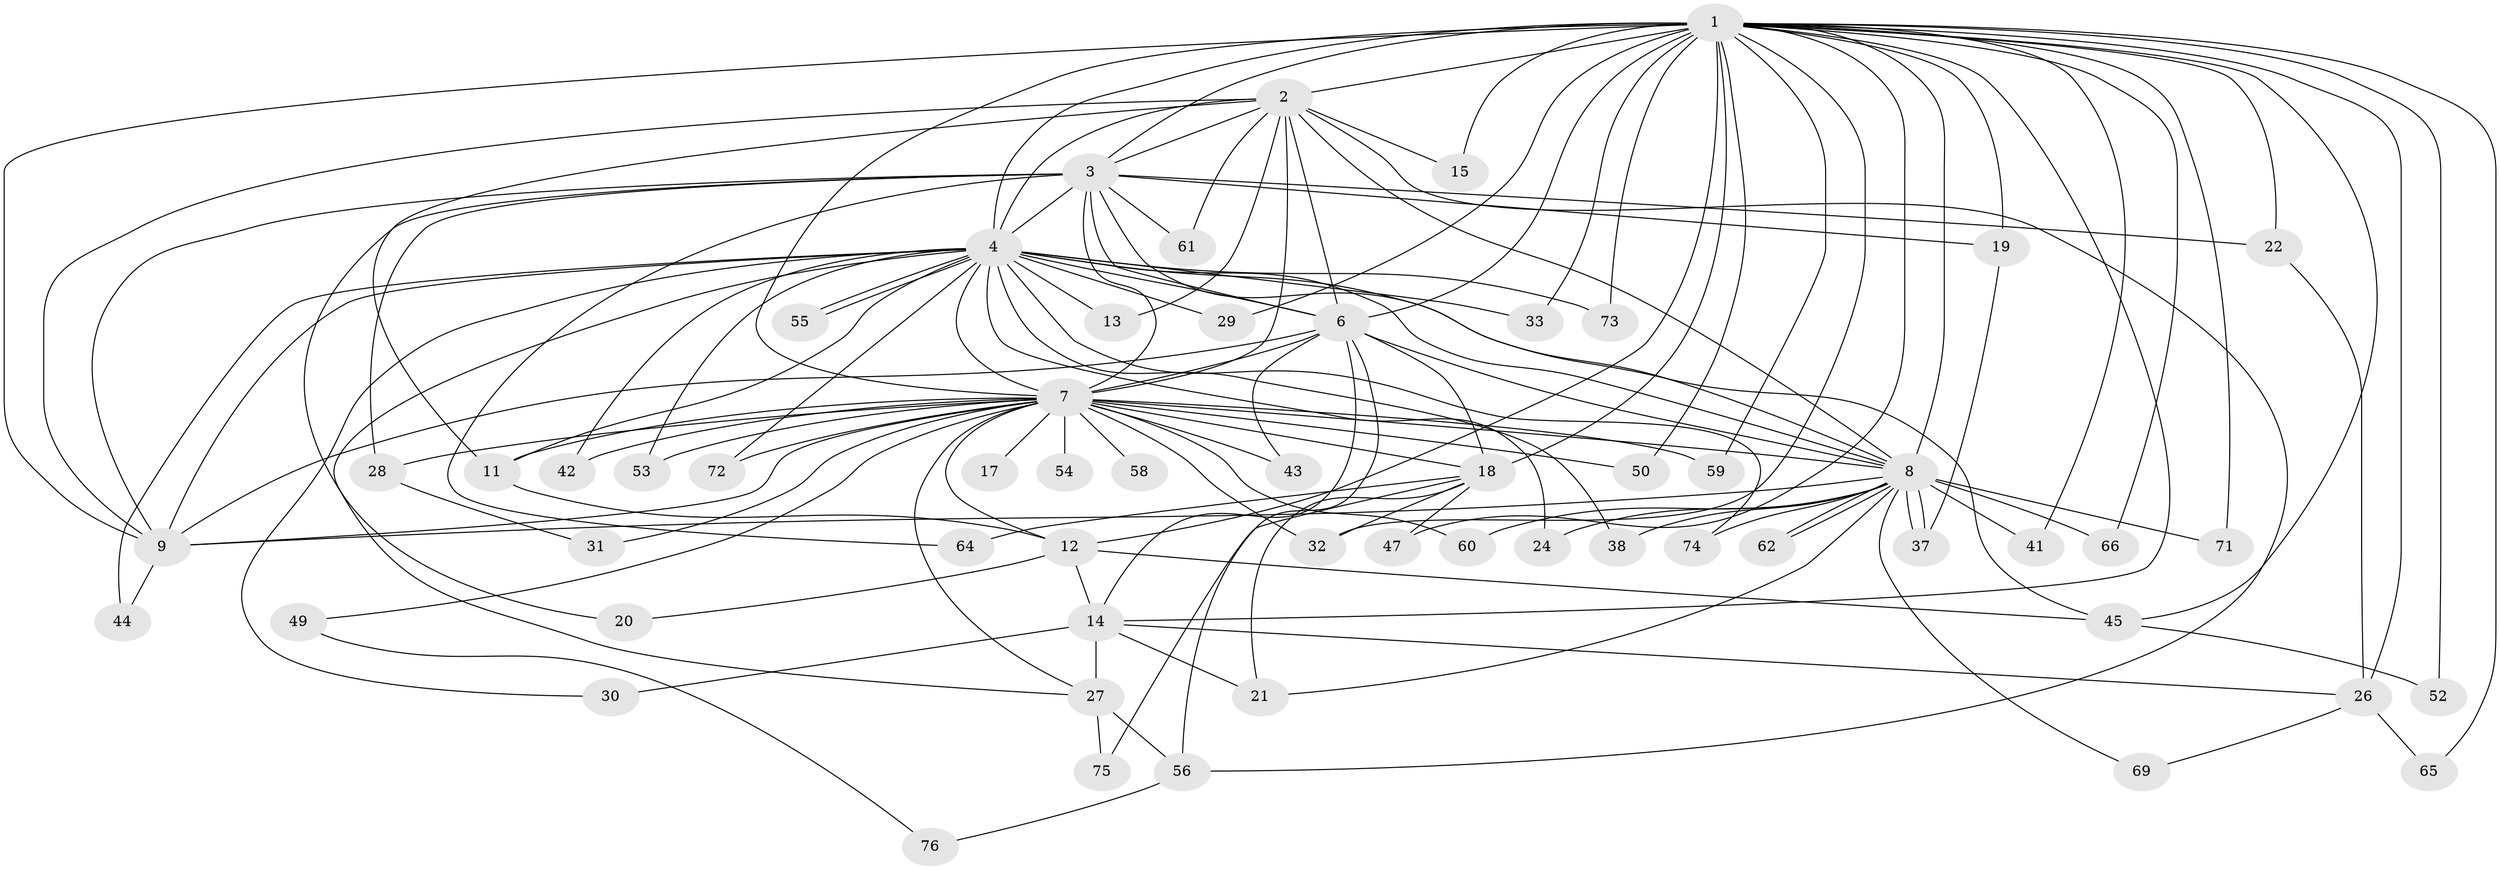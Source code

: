 // original degree distribution, {29: 0.013157894736842105, 11: 0.02631578947368421, 17: 0.013157894736842105, 27: 0.013157894736842105, 13: 0.013157894736842105, 14: 0.013157894736842105, 16: 0.013157894736842105, 22: 0.013157894736842105, 26: 0.013157894736842105, 4: 0.06578947368421052, 6: 0.013157894736842105, 2: 0.6447368421052632, 7: 0.013157894736842105, 8: 0.013157894736842105, 3: 0.10526315789473684, 5: 0.013157894736842105}
// Generated by graph-tools (version 1.1) at 2025/11/02/27/25 16:11:04]
// undirected, 58 vertices, 135 edges
graph export_dot {
graph [start="1"]
  node [color=gray90,style=filled];
  1 [super="+16"];
  2 [super="+5"];
  3 [super="+48"];
  4 [super="+46"];
  6 [super="+67"];
  7 [super="+10"];
  8 [super="+25"];
  9 [super="+40"];
  11 [super="+23"];
  12 [super="+35"];
  13;
  14 [super="+57"];
  15;
  17;
  18 [super="+63"];
  19;
  20;
  21;
  22;
  24;
  26 [super="+34"];
  27 [super="+51"];
  28;
  29;
  30;
  31;
  32 [super="+36"];
  33;
  37 [super="+39"];
  38;
  41;
  42;
  43;
  44;
  45 [super="+68"];
  47;
  49;
  50;
  52;
  53;
  54;
  55;
  56 [super="+70"];
  58;
  59;
  60;
  61;
  62;
  64;
  65;
  66;
  69;
  71;
  72;
  73;
  74;
  75;
  76;
  1 -- 2 [weight=2];
  1 -- 3;
  1 -- 4;
  1 -- 6 [weight=2];
  1 -- 7 [weight=3];
  1 -- 8;
  1 -- 9;
  1 -- 12;
  1 -- 15;
  1 -- 19;
  1 -- 22;
  1 -- 26;
  1 -- 29;
  1 -- 32;
  1 -- 33;
  1 -- 41;
  1 -- 52;
  1 -- 59;
  1 -- 65;
  1 -- 66;
  1 -- 71;
  1 -- 73;
  1 -- 50;
  1 -- 47;
  1 -- 14;
  1 -- 45;
  1 -- 18;
  2 -- 3 [weight=3];
  2 -- 4 [weight=2];
  2 -- 6 [weight=2];
  2 -- 7 [weight=4];
  2 -- 8 [weight=2];
  2 -- 9 [weight=2];
  2 -- 15;
  2 -- 11;
  2 -- 13;
  2 -- 61;
  2 -- 56;
  3 -- 4 [weight=2];
  3 -- 6;
  3 -- 7 [weight=2];
  3 -- 8;
  3 -- 9;
  3 -- 19;
  3 -- 20;
  3 -- 22;
  3 -- 28;
  3 -- 61;
  3 -- 64;
  4 -- 6;
  4 -- 7 [weight=2];
  4 -- 8;
  4 -- 9;
  4 -- 11;
  4 -- 13;
  4 -- 24;
  4 -- 27;
  4 -- 29;
  4 -- 30;
  4 -- 33;
  4 -- 38;
  4 -- 42;
  4 -- 44;
  4 -- 45;
  4 -- 53;
  4 -- 55;
  4 -- 55;
  4 -- 72;
  4 -- 73;
  4 -- 74;
  6 -- 7 [weight=2];
  6 -- 8;
  6 -- 9;
  6 -- 14;
  6 -- 18;
  6 -- 43;
  6 -- 56;
  7 -- 8 [weight=2];
  7 -- 9 [weight=3];
  7 -- 17 [weight=2];
  7 -- 18;
  7 -- 31;
  7 -- 43;
  7 -- 54 [weight=2];
  7 -- 58 [weight=2];
  7 -- 72;
  7 -- 11;
  7 -- 12;
  7 -- 28;
  7 -- 32;
  7 -- 42;
  7 -- 49;
  7 -- 50;
  7 -- 53;
  7 -- 59;
  7 -- 60;
  7 -- 27;
  8 -- 9;
  8 -- 24;
  8 -- 37;
  8 -- 37;
  8 -- 38;
  8 -- 41;
  8 -- 60;
  8 -- 62;
  8 -- 62;
  8 -- 66;
  8 -- 69;
  8 -- 71;
  8 -- 74;
  8 -- 21;
  9 -- 44;
  11 -- 12;
  12 -- 14;
  12 -- 20;
  12 -- 45;
  14 -- 21;
  14 -- 27;
  14 -- 30;
  14 -- 26;
  18 -- 21;
  18 -- 47;
  18 -- 64;
  18 -- 75;
  18 -- 32;
  19 -- 37;
  22 -- 26;
  26 -- 65;
  26 -- 69;
  27 -- 75;
  27 -- 56;
  28 -- 31;
  45 -- 52;
  49 -- 76;
  56 -- 76;
}
